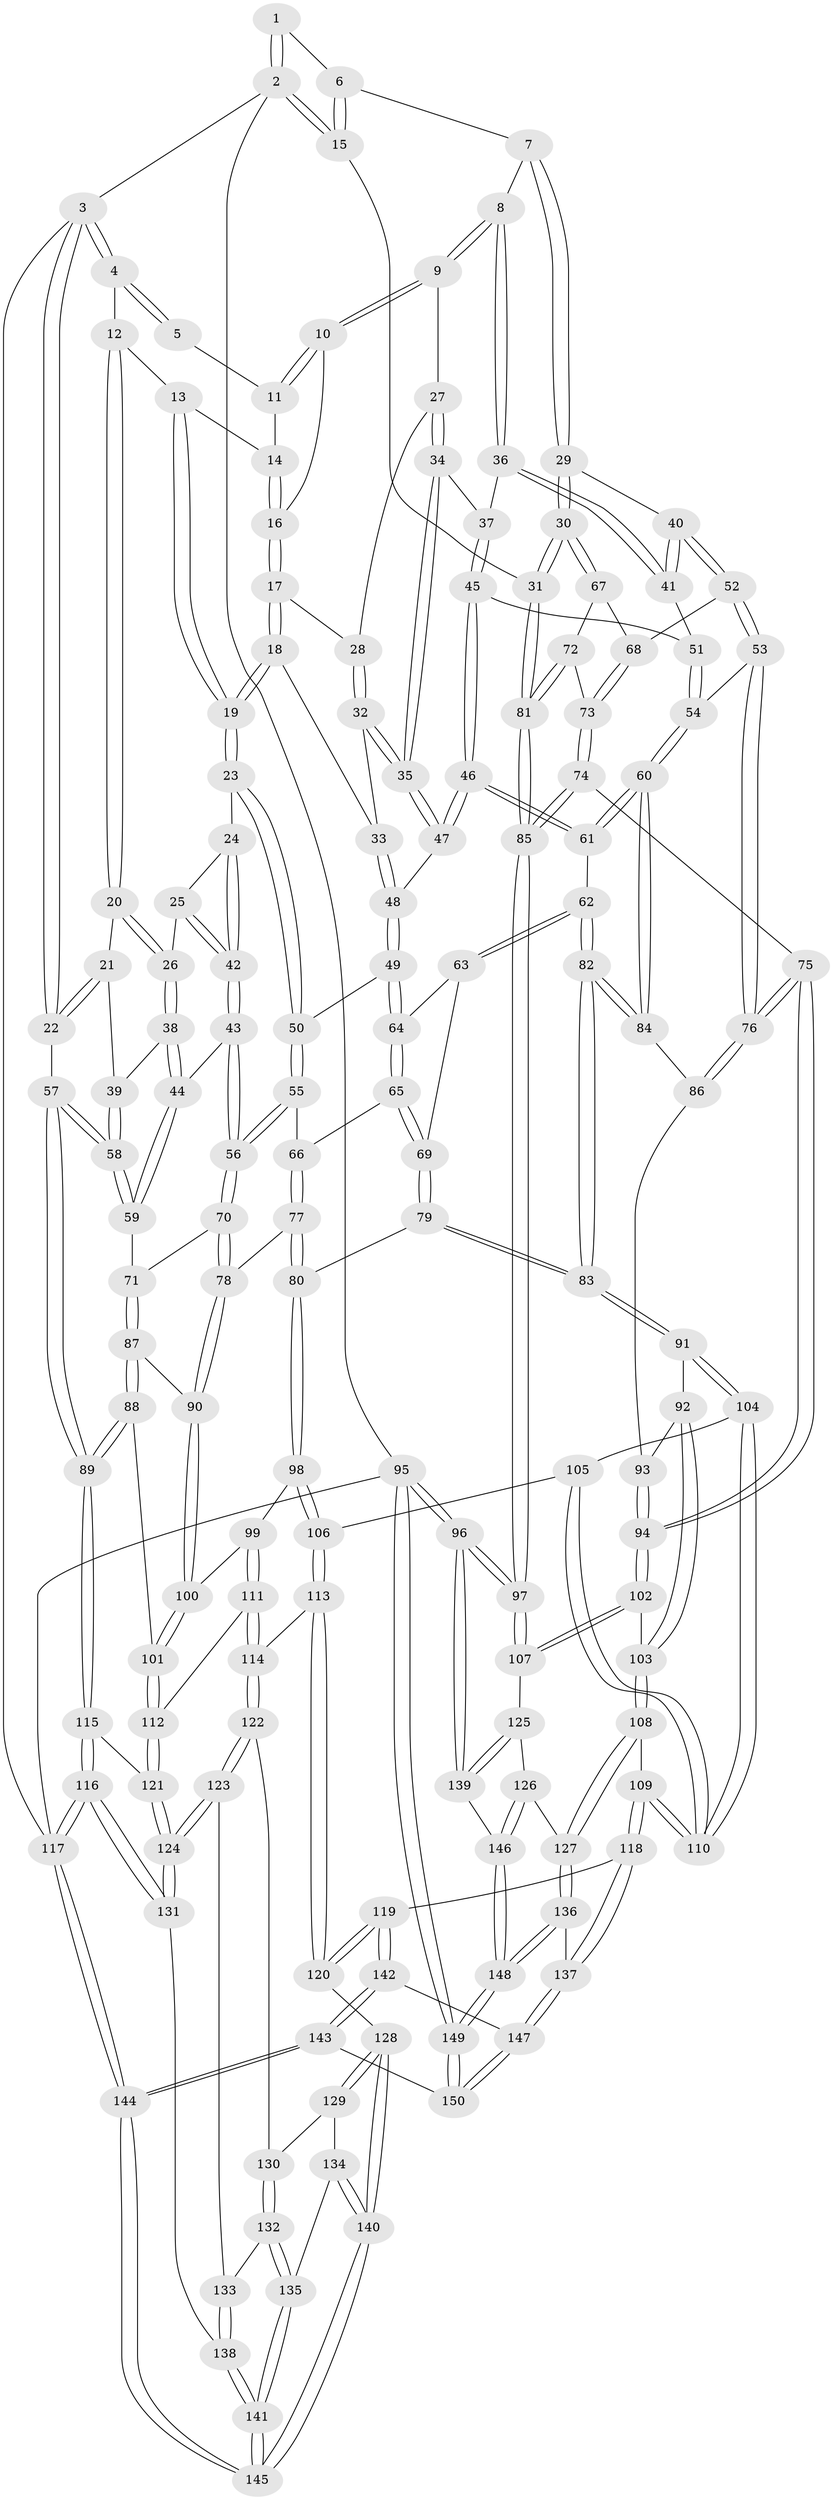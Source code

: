 // coarse degree distribution, {3: 0.08602150537634409, 6: 0.0967741935483871, 4: 0.5376344086021505, 5: 0.27956989247311825}
// Generated by graph-tools (version 1.1) at 2025/42/03/06/25 10:42:31]
// undirected, 150 vertices, 372 edges
graph export_dot {
graph [start="1"]
  node [color=gray90,style=filled];
  1 [pos="+0.766592026954726+0"];
  2 [pos="+1+0"];
  3 [pos="+0+0"];
  4 [pos="+0.2683388550268607+0"];
  5 [pos="+0.6697723568992544+0"];
  6 [pos="+0.806887495246611+0.0019366064147544131"];
  7 [pos="+0.8101503164175263+0.11026633984914368"];
  8 [pos="+0.779647867465262+0.1502750330541015"];
  9 [pos="+0.683402139333477+0.15302997432918095"];
  10 [pos="+0.64180632827769+0.1268204253773538"];
  11 [pos="+0.6318111033438968+0"];
  12 [pos="+0.26918329482168984+0"];
  13 [pos="+0.4604089715038672+0.057987761550613845"];
  14 [pos="+0.5430538103102682+0.09725380536483452"];
  15 [pos="+1+0.16658143183696417"];
  16 [pos="+0.5725667870888744+0.13785339972977242"];
  17 [pos="+0.5515582576921907+0.17864165601686474"];
  18 [pos="+0.49230653005161856+0.22483834252377644"];
  19 [pos="+0.474240404857023+0.22637782496536812"];
  20 [pos="+0.2402684045644549+0.007712134993071978"];
  21 [pos="+0.10880555982741211+0.15615915928225998"];
  22 [pos="+0+0.015144550167863797"];
  23 [pos="+0.44879737497506955+0.24171474699862214"];
  24 [pos="+0.42960158981924196+0.2332047328607897"];
  25 [pos="+0.29518376244163946+0.14574031176388186"];
  26 [pos="+0.28767555843881887+0.13554749470825078"];
  27 [pos="+0.6491567280263355+0.21225401920722856"];
  28 [pos="+0.6122567963192475+0.22133704481102384"];
  29 [pos="+1+0.20243315923499688"];
  30 [pos="+1+0.21229206649035492"];
  31 [pos="+1+0.2085583575369908"];
  32 [pos="+0.5946183885213766+0.2574275057523802"];
  33 [pos="+0.5305831331360739+0.2528473873155765"];
  34 [pos="+0.6608475678742151+0.2591046406024936"];
  35 [pos="+0.6370090368253831+0.3204999154065955"];
  36 [pos="+0.7845449317230541+0.21889574359124644"];
  37 [pos="+0.7042363466652176+0.254998512356413"];
  38 [pos="+0.21530678977470818+0.2630554070397372"];
  39 [pos="+0.08439421351694612+0.2435432117628446"];
  40 [pos="+0.8547664049462257+0.2810054787338256"];
  41 [pos="+0.7908148767681646+0.2374159157453461"];
  42 [pos="+0.3029268172843396+0.30691031181284206"];
  43 [pos="+0.29528732261857504+0.3471411642108014"];
  44 [pos="+0.23266178286966557+0.34505777846185853"];
  45 [pos="+0.6950033697972599+0.32078255867033184"];
  46 [pos="+0.6580433370236975+0.35222633410333465"];
  47 [pos="+0.6370445486062128+0.3212471673028125"];
  48 [pos="+0.5618420303767523+0.3196197092869992"];
  49 [pos="+0.5303428022370252+0.3530631440359615"];
  50 [pos="+0.4435132084822457+0.28831232648743405"];
  51 [pos="+0.7717157740547679+0.2771958612268114"];
  52 [pos="+0.8674398586431318+0.3675848138452412"];
  53 [pos="+0.8066013570282854+0.40997345139371416"];
  54 [pos="+0.7752465579127809+0.4000189048410481"];
  55 [pos="+0.4028413319718448+0.36051635931077736"];
  56 [pos="+0.32460889855601693+0.3716200314447519"];
  57 [pos="+0+0.4348049333716686"];
  58 [pos="+0.007669638150721287+0.3743316007509353"];
  59 [pos="+0.12783458087413724+0.39798826674566284"];
  60 [pos="+0.6982223103015438+0.41229837451595736"];
  61 [pos="+0.663526646332598+0.38494990163397685"];
  62 [pos="+0.5963515337962079+0.41561003485778925"];
  63 [pos="+0.5347168625132107+0.37328437731519243"];
  64 [pos="+0.5307802217133146+0.36756196241155364"];
  65 [pos="+0.47154998309866786+0.39259427112072964"];
  66 [pos="+0.42272684207137395+0.3858929234496385"];
  67 [pos="+0.8944211996115861+0.36714698183682876"];
  68 [pos="+0.8816290414908048+0.37073963524327547"];
  69 [pos="+0.5081617047398358+0.4398992039204153"];
  70 [pos="+0.31896052555245513+0.4120710587260877"];
  71 [pos="+0.19817210421814152+0.47888884703409457"];
  72 [pos="+0.9777520577629057+0.4150106520687801"];
  73 [pos="+0.9264579583000708+0.44599243422266693"];
  74 [pos="+0.9159969925188118+0.4921146584202602"];
  75 [pos="+0.8566437424915463+0.5335166982948553"];
  76 [pos="+0.8424812958975608+0.5146967568189722"];
  77 [pos="+0.43884594330288984+0.5082927448315137"];
  78 [pos="+0.3387550435398722+0.4990996483135773"];
  79 [pos="+0.5235800560966638+0.5244224244366691"];
  80 [pos="+0.456950906578278+0.5222048693654511"];
  81 [pos="+1+0.33457958776017316"];
  82 [pos="+0.5492836672621966+0.4993941779464221"];
  83 [pos="+0.5327950256662234+0.5273960797495287"];
  84 [pos="+0.6959445141994225+0.44681755737672507"];
  85 [pos="+1+0.5331735996217583"];
  86 [pos="+0.6937147085991622+0.4992516473703908"];
  87 [pos="+0.21337091055105814+0.5156910821480429"];
  88 [pos="+0.15742764061462275+0.601110797799354"];
  89 [pos="+0+0.5014377539612435"];
  90 [pos="+0.297164903959864+0.539405847589326"];
  91 [pos="+0.5373588902250573+0.5324065842702085"];
  92 [pos="+0.6725920432978963+0.5407010648483102"];
  93 [pos="+0.6858055964838755+0.515859362329206"];
  94 [pos="+0.8554086151188564+0.5666882639101123"];
  95 [pos="+1+1"];
  96 [pos="+1+1"];
  97 [pos="+1+0.7133947078877294"];
  98 [pos="+0.39648748224057717+0.6356244462444097"];
  99 [pos="+0.3470003932718941+0.6325537365891732"];
  100 [pos="+0.30759086428525517+0.5925559243328063"];
  101 [pos="+0.1854686713695751+0.6687471351146687"];
  102 [pos="+0.8552903322927211+0.5836387287455851"];
  103 [pos="+0.7313373659996982+0.6647089465852007"];
  104 [pos="+0.5448002405020268+0.6081825905390724"];
  105 [pos="+0.4426492170572156+0.6718574293381951"];
  106 [pos="+0.42821728328548914+0.6755287330874721"];
  107 [pos="+1+0.7233274160084143"];
  108 [pos="+0.6967387312628704+0.7530540865790071"];
  109 [pos="+0.6436047748892658+0.761929805049304"];
  110 [pos="+0.6141655706291801+0.7257539907409836"];
  111 [pos="+0.31710858530651387+0.6851816518029452"];
  112 [pos="+0.1850810913174211+0.6857909958956732"];
  113 [pos="+0.4255638012880591+0.7611594450777597"];
  114 [pos="+0.32797899157519245+0.7571139544901181"];
  115 [pos="+0+0.5436616912688997"];
  116 [pos="+0+1"];
  117 [pos="+0+1"];
  118 [pos="+0.5985601741180483+0.8001550002305851"];
  119 [pos="+0.5805639346988735+0.8148675861981393"];
  120 [pos="+0.47827088687817415+0.8273001216503878"];
  121 [pos="+0.1624860615571559+0.7514191423809602"];
  122 [pos="+0.2869195533589414+0.7897459339507994"];
  123 [pos="+0.1688350604639059+0.7927095655894296"];
  124 [pos="+0.164941353816966+0.7919289935601659"];
  125 [pos="+0.9545462191214398+0.7841166242969299"];
  126 [pos="+0.8765539453270282+0.8232909223562495"];
  127 [pos="+0.771179493846261+0.8129548112417173"];
  128 [pos="+0.4760046182670365+0.8302155389936277"];
  129 [pos="+0.39658213254323915+0.8502470690148535"];
  130 [pos="+0.31845144571154654+0.8365768420802737"];
  131 [pos="+0.09394251053895382+0.8715646488227741"];
  132 [pos="+0.31234610243473726+0.8969552149016116"];
  133 [pos="+0.2695218683723854+0.8932109355801859"];
  134 [pos="+0.34543572661715655+0.905293454777039"];
  135 [pos="+0.3287918253355892+0.9187493448051359"];
  136 [pos="+0.7569726603796775+0.9011488051203004"];
  137 [pos="+0.6917910995881996+0.9559352957824957"];
  138 [pos="+0.23732011405537354+0.9622614053704296"];
  139 [pos="+0.9796543565998379+0.9715622694669318"];
  140 [pos="+0.45445588968676903+0.9055774146640766"];
  141 [pos="+0.3562755176879262+1"];
  142 [pos="+0.5916598715012444+0.9056069508760604"];
  143 [pos="+0.5287261514539422+1"];
  144 [pos="+0.3906215582061767+1"];
  145 [pos="+0.38952598750403605+1"];
  146 [pos="+0.8979169818041159+0.927796480595891"];
  147 [pos="+0.6850017678348796+0.9624332220941569"];
  148 [pos="+0.8200200257665312+1"];
  149 [pos="+0.8096204931445583+1"];
  150 [pos="+0.6397740345910699+1"];
  1 -- 2;
  1 -- 2;
  1 -- 6;
  2 -- 3;
  2 -- 15;
  2 -- 15;
  2 -- 95;
  3 -- 4;
  3 -- 4;
  3 -- 22;
  3 -- 22;
  3 -- 117;
  4 -- 5;
  4 -- 5;
  4 -- 12;
  5 -- 11;
  6 -- 7;
  6 -- 15;
  6 -- 15;
  7 -- 8;
  7 -- 29;
  7 -- 29;
  8 -- 9;
  8 -- 9;
  8 -- 36;
  8 -- 36;
  9 -- 10;
  9 -- 10;
  9 -- 27;
  10 -- 11;
  10 -- 11;
  10 -- 16;
  11 -- 14;
  12 -- 13;
  12 -- 20;
  12 -- 20;
  13 -- 14;
  13 -- 19;
  13 -- 19;
  14 -- 16;
  14 -- 16;
  15 -- 31;
  16 -- 17;
  16 -- 17;
  17 -- 18;
  17 -- 18;
  17 -- 28;
  18 -- 19;
  18 -- 19;
  18 -- 33;
  19 -- 23;
  19 -- 23;
  20 -- 21;
  20 -- 26;
  20 -- 26;
  21 -- 22;
  21 -- 22;
  21 -- 39;
  22 -- 57;
  23 -- 24;
  23 -- 50;
  23 -- 50;
  24 -- 25;
  24 -- 42;
  24 -- 42;
  25 -- 26;
  25 -- 42;
  25 -- 42;
  26 -- 38;
  26 -- 38;
  27 -- 28;
  27 -- 34;
  27 -- 34;
  28 -- 32;
  28 -- 32;
  29 -- 30;
  29 -- 30;
  29 -- 40;
  30 -- 31;
  30 -- 31;
  30 -- 67;
  30 -- 67;
  31 -- 81;
  31 -- 81;
  32 -- 33;
  32 -- 35;
  32 -- 35;
  33 -- 48;
  33 -- 48;
  34 -- 35;
  34 -- 35;
  34 -- 37;
  35 -- 47;
  35 -- 47;
  36 -- 37;
  36 -- 41;
  36 -- 41;
  37 -- 45;
  37 -- 45;
  38 -- 39;
  38 -- 44;
  38 -- 44;
  39 -- 58;
  39 -- 58;
  40 -- 41;
  40 -- 41;
  40 -- 52;
  40 -- 52;
  41 -- 51;
  42 -- 43;
  42 -- 43;
  43 -- 44;
  43 -- 56;
  43 -- 56;
  44 -- 59;
  44 -- 59;
  45 -- 46;
  45 -- 46;
  45 -- 51;
  46 -- 47;
  46 -- 47;
  46 -- 61;
  46 -- 61;
  47 -- 48;
  48 -- 49;
  48 -- 49;
  49 -- 50;
  49 -- 64;
  49 -- 64;
  50 -- 55;
  50 -- 55;
  51 -- 54;
  51 -- 54;
  52 -- 53;
  52 -- 53;
  52 -- 68;
  53 -- 54;
  53 -- 76;
  53 -- 76;
  54 -- 60;
  54 -- 60;
  55 -- 56;
  55 -- 56;
  55 -- 66;
  56 -- 70;
  56 -- 70;
  57 -- 58;
  57 -- 58;
  57 -- 89;
  57 -- 89;
  58 -- 59;
  58 -- 59;
  59 -- 71;
  60 -- 61;
  60 -- 61;
  60 -- 84;
  60 -- 84;
  61 -- 62;
  62 -- 63;
  62 -- 63;
  62 -- 82;
  62 -- 82;
  63 -- 64;
  63 -- 69;
  64 -- 65;
  64 -- 65;
  65 -- 66;
  65 -- 69;
  65 -- 69;
  66 -- 77;
  66 -- 77;
  67 -- 68;
  67 -- 72;
  68 -- 73;
  68 -- 73;
  69 -- 79;
  69 -- 79;
  70 -- 71;
  70 -- 78;
  70 -- 78;
  71 -- 87;
  71 -- 87;
  72 -- 73;
  72 -- 81;
  72 -- 81;
  73 -- 74;
  73 -- 74;
  74 -- 75;
  74 -- 85;
  74 -- 85;
  75 -- 76;
  75 -- 76;
  75 -- 94;
  75 -- 94;
  76 -- 86;
  76 -- 86;
  77 -- 78;
  77 -- 80;
  77 -- 80;
  78 -- 90;
  78 -- 90;
  79 -- 80;
  79 -- 83;
  79 -- 83;
  80 -- 98;
  80 -- 98;
  81 -- 85;
  81 -- 85;
  82 -- 83;
  82 -- 83;
  82 -- 84;
  82 -- 84;
  83 -- 91;
  83 -- 91;
  84 -- 86;
  85 -- 97;
  85 -- 97;
  86 -- 93;
  87 -- 88;
  87 -- 88;
  87 -- 90;
  88 -- 89;
  88 -- 89;
  88 -- 101;
  89 -- 115;
  89 -- 115;
  90 -- 100;
  90 -- 100;
  91 -- 92;
  91 -- 104;
  91 -- 104;
  92 -- 93;
  92 -- 103;
  92 -- 103;
  93 -- 94;
  93 -- 94;
  94 -- 102;
  94 -- 102;
  95 -- 96;
  95 -- 96;
  95 -- 149;
  95 -- 149;
  95 -- 117;
  96 -- 97;
  96 -- 97;
  96 -- 139;
  96 -- 139;
  97 -- 107;
  97 -- 107;
  98 -- 99;
  98 -- 106;
  98 -- 106;
  99 -- 100;
  99 -- 111;
  99 -- 111;
  100 -- 101;
  100 -- 101;
  101 -- 112;
  101 -- 112;
  102 -- 103;
  102 -- 107;
  102 -- 107;
  103 -- 108;
  103 -- 108;
  104 -- 105;
  104 -- 110;
  104 -- 110;
  105 -- 106;
  105 -- 110;
  105 -- 110;
  106 -- 113;
  106 -- 113;
  107 -- 125;
  108 -- 109;
  108 -- 127;
  108 -- 127;
  109 -- 110;
  109 -- 110;
  109 -- 118;
  109 -- 118;
  111 -- 112;
  111 -- 114;
  111 -- 114;
  112 -- 121;
  112 -- 121;
  113 -- 114;
  113 -- 120;
  113 -- 120;
  114 -- 122;
  114 -- 122;
  115 -- 116;
  115 -- 116;
  115 -- 121;
  116 -- 117;
  116 -- 117;
  116 -- 131;
  116 -- 131;
  117 -- 144;
  117 -- 144;
  118 -- 119;
  118 -- 137;
  118 -- 137;
  119 -- 120;
  119 -- 120;
  119 -- 142;
  119 -- 142;
  120 -- 128;
  121 -- 124;
  121 -- 124;
  122 -- 123;
  122 -- 123;
  122 -- 130;
  123 -- 124;
  123 -- 124;
  123 -- 133;
  124 -- 131;
  124 -- 131;
  125 -- 126;
  125 -- 139;
  125 -- 139;
  126 -- 127;
  126 -- 146;
  126 -- 146;
  127 -- 136;
  127 -- 136;
  128 -- 129;
  128 -- 129;
  128 -- 140;
  128 -- 140;
  129 -- 130;
  129 -- 134;
  130 -- 132;
  130 -- 132;
  131 -- 138;
  132 -- 133;
  132 -- 135;
  132 -- 135;
  133 -- 138;
  133 -- 138;
  134 -- 135;
  134 -- 140;
  134 -- 140;
  135 -- 141;
  135 -- 141;
  136 -- 137;
  136 -- 148;
  136 -- 148;
  137 -- 147;
  137 -- 147;
  138 -- 141;
  138 -- 141;
  139 -- 146;
  140 -- 145;
  140 -- 145;
  141 -- 145;
  141 -- 145;
  142 -- 143;
  142 -- 143;
  142 -- 147;
  143 -- 144;
  143 -- 144;
  143 -- 150;
  144 -- 145;
  144 -- 145;
  146 -- 148;
  146 -- 148;
  147 -- 150;
  147 -- 150;
  148 -- 149;
  148 -- 149;
  149 -- 150;
  149 -- 150;
}
